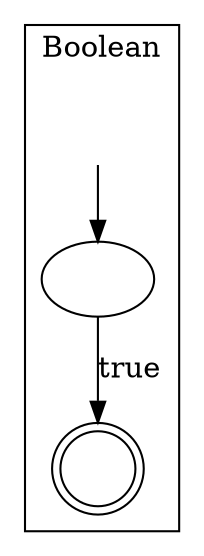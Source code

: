 digraph NFA {
    subgraph cluster_string {
        label="Boolean"

        b0 [label=" ", shape=none]
        b1 [label=" "]
        b2 [label=" ", shape=doublecircle]

        b0 -> b1
        b1 -> b2 [label="true"]
    }
}

